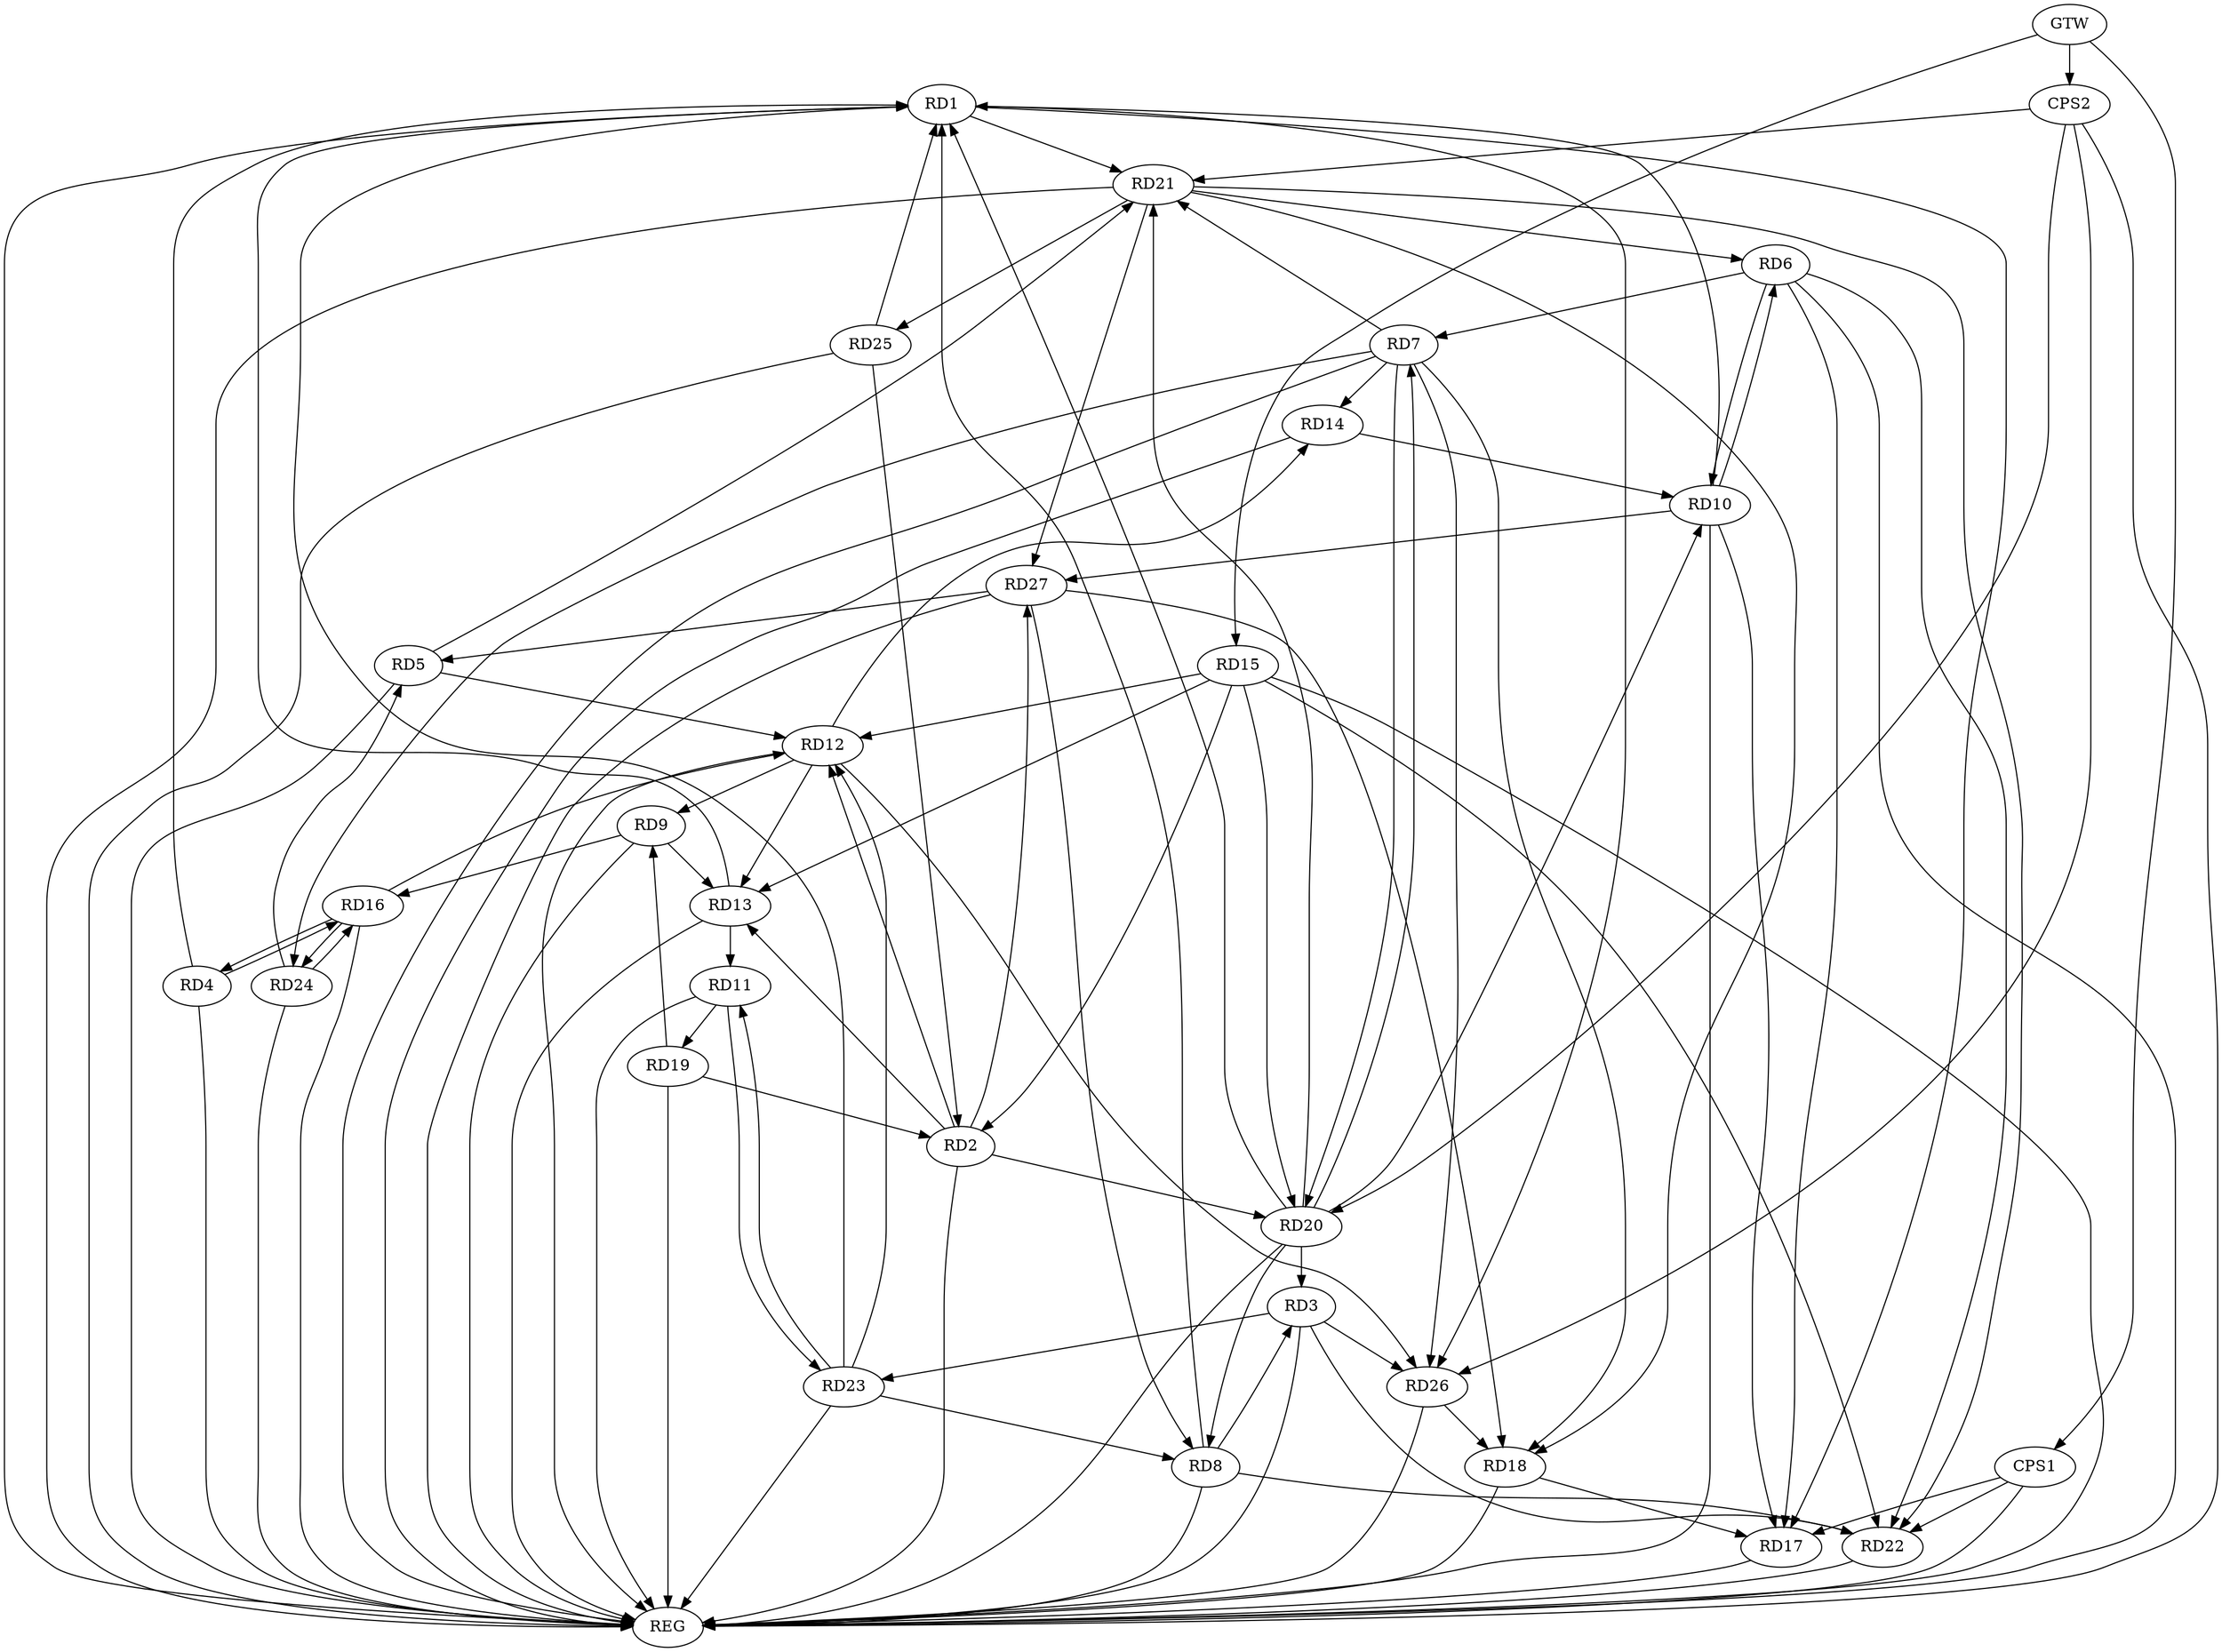 strict digraph G {
  RD1 [ label="RD1" ];
  RD2 [ label="RD2" ];
  RD3 [ label="RD3" ];
  RD4 [ label="RD4" ];
  RD5 [ label="RD5" ];
  RD6 [ label="RD6" ];
  RD7 [ label="RD7" ];
  RD8 [ label="RD8" ];
  RD9 [ label="RD9" ];
  RD10 [ label="RD10" ];
  RD11 [ label="RD11" ];
  RD12 [ label="RD12" ];
  RD13 [ label="RD13" ];
  RD14 [ label="RD14" ];
  RD15 [ label="RD15" ];
  RD16 [ label="RD16" ];
  RD17 [ label="RD17" ];
  RD18 [ label="RD18" ];
  RD19 [ label="RD19" ];
  RD20 [ label="RD20" ];
  RD21 [ label="RD21" ];
  RD22 [ label="RD22" ];
  RD23 [ label="RD23" ];
  RD24 [ label="RD24" ];
  RD25 [ label="RD25" ];
  RD26 [ label="RD26" ];
  RD27 [ label="RD27" ];
  CPS1 [ label="CPS1" ];
  CPS2 [ label="CPS2" ];
  GTW [ label="GTW" ];
  REG [ label="REG" ];
  RD4 -> RD1;
  RD8 -> RD1;
  RD10 -> RD1;
  RD13 -> RD1;
  RD1 -> RD17;
  RD20 -> RD1;
  RD1 -> RD21;
  RD23 -> RD1;
  RD25 -> RD1;
  RD1 -> RD26;
  RD2 -> RD12;
  RD2 -> RD13;
  RD15 -> RD2;
  RD19 -> RD2;
  RD2 -> RD20;
  RD25 -> RD2;
  RD2 -> RD27;
  RD8 -> RD3;
  RD20 -> RD3;
  RD3 -> RD22;
  RD3 -> RD23;
  RD3 -> RD26;
  RD4 -> RD16;
  RD16 -> RD4;
  RD5 -> RD12;
  RD5 -> RD21;
  RD24 -> RD5;
  RD27 -> RD5;
  RD6 -> RD7;
  RD6 -> RD10;
  RD10 -> RD6;
  RD6 -> RD17;
  RD21 -> RD6;
  RD6 -> RD22;
  RD7 -> RD14;
  RD7 -> RD18;
  RD7 -> RD20;
  RD20 -> RD7;
  RD7 -> RD21;
  RD7 -> RD24;
  RD7 -> RD26;
  RD20 -> RD8;
  RD8 -> RD22;
  RD23 -> RD8;
  RD27 -> RD8;
  RD12 -> RD9;
  RD9 -> RD13;
  RD9 -> RD16;
  RD19 -> RD9;
  RD14 -> RD10;
  RD10 -> RD17;
  RD20 -> RD10;
  RD10 -> RD27;
  RD13 -> RD11;
  RD11 -> RD19;
  RD11 -> RD23;
  RD23 -> RD11;
  RD12 -> RD13;
  RD12 -> RD14;
  RD15 -> RD12;
  RD16 -> RD12;
  RD23 -> RD12;
  RD12 -> RD26;
  RD15 -> RD13;
  RD15 -> RD20;
  RD15 -> RD22;
  RD16 -> RD24;
  RD24 -> RD16;
  RD18 -> RD17;
  RD21 -> RD18;
  RD26 -> RD18;
  RD27 -> RD18;
  RD20 -> RD21;
  RD21 -> RD22;
  RD21 -> RD25;
  RD21 -> RD27;
  CPS1 -> RD17;
  CPS1 -> RD22;
  CPS2 -> RD21;
  CPS2 -> RD20;
  CPS2 -> RD26;
  GTW -> RD15;
  GTW -> CPS1;
  GTW -> CPS2;
  RD1 -> REG;
  RD2 -> REG;
  RD3 -> REG;
  RD4 -> REG;
  RD5 -> REG;
  RD6 -> REG;
  RD7 -> REG;
  RD8 -> REG;
  RD9 -> REG;
  RD10 -> REG;
  RD11 -> REG;
  RD12 -> REG;
  RD13 -> REG;
  RD14 -> REG;
  RD15 -> REG;
  RD16 -> REG;
  RD17 -> REG;
  RD18 -> REG;
  RD19 -> REG;
  RD20 -> REG;
  RD21 -> REG;
  RD22 -> REG;
  RD23 -> REG;
  RD24 -> REG;
  RD25 -> REG;
  RD26 -> REG;
  RD27 -> REG;
  CPS1 -> REG;
  CPS2 -> REG;
}
